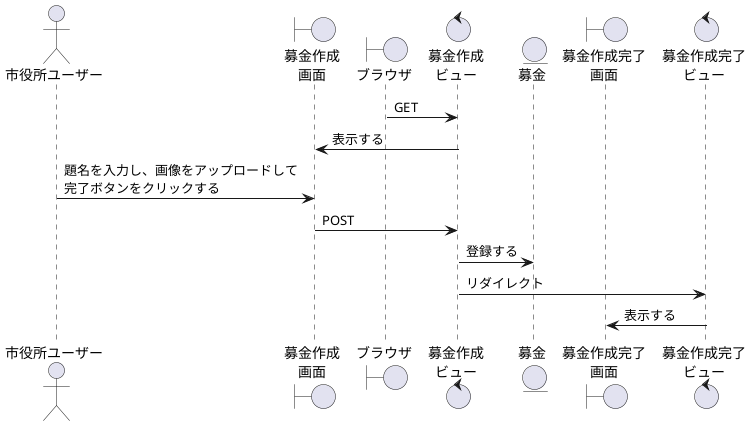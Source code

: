 @startuml Fundraising
actor "市役所ユーザー" as user
boundary "募金作成\n画面" as Fundraisings
boundary "ブラウザ" as brz
control "募金作成\nビュー" as Fundraisingv
entity "募金" as Fundraising
boundary "募金作成完了\n画面" as Fundraisingoks
control "募金作成完了\nビュー" as Fundraisingokv

brz -> Fundraisingv:GET
Fundraisings <- Fundraisingv:表示する
user -> Fundraisings:題名を入力し、画像をアップロードして\n完了ボタンをクリックする
Fundraisings -> Fundraisingv:POST
Fundraisingv -> Fundraising:登録する
Fundraisingv -> Fundraisingokv:リダイレクト
Fundraisingoks <- Fundraisingokv:表示する
@enduml